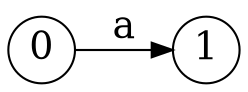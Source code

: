 digraph nfa {
  rankdir = LR;
  node [shape = circle, height = 0.45, fontsize=18, fixedsize=true];
  0 -> 1 [label="a", fontsize=18];
}
